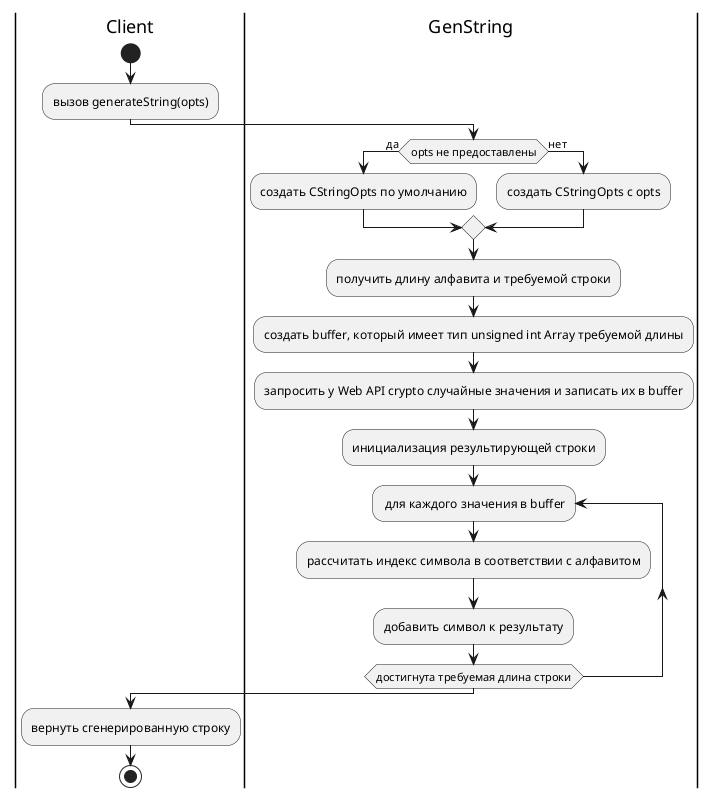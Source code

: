 @startuml
|Client|
start
:вызов generateString(opts);

|GenString|
if (opts не предоставлены) then (да)
    :создать CStringOpts по умолчанию;
else (нет)
    :создать CStringOpts с opts;
endif
:получить длину алфавита и требуемой строки;
:создать buffer, который имеет тип unsigned int Array требуемой длины;
:запросить у Web API crypto случайные значения и записать их в buffer;

:инициализация результирующей строки;
repeat: для каждого значения в buffer
    :рассчитать индекс символа в соответствии с алфавитом;
    :добавить символ к результату;
repeat while (достигнута требуемая длина строки)

|Client|
:вернуть сгенерированную строку;
stop
@enduml
